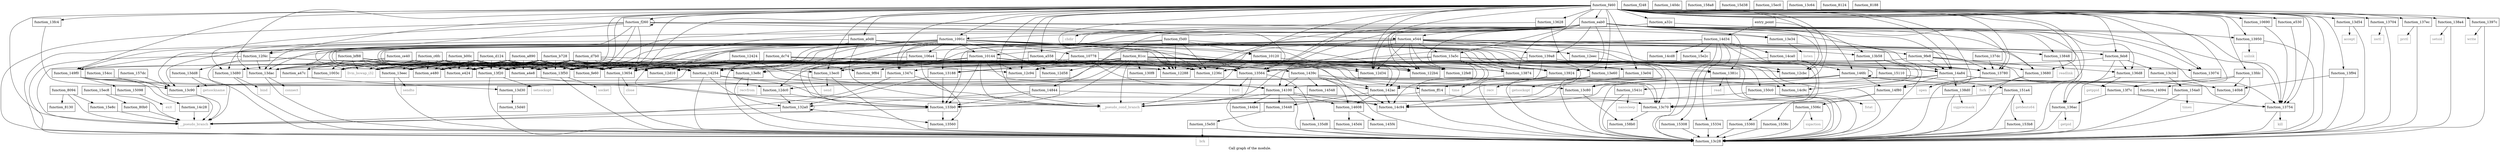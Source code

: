 digraph "Call graph of the module." {
  label="Call graph of the module.";
  node [shape=record];

  Node_function_ff14 [label="{function_ff14}"];
  Node_function_12dc0 [label="{function_12dc0}"];
  Node_function_12288 [label="{function_12288}"];
  Node_function_f248 [label="{function_f248}"];
  Node_function_12d58 [label="{function_12d58}"];
  Node_function_bf88 [label="{function_bf88}"];
  Node_function_c6fc [label="{function_c6fc}"];
  Node_function_12cbc [label="{function_12cbc}"];
  Node_function_ce40 [label="{function_ce40}"];
  Node_function_d124 [label="{function_d124}"];
  Node_function_12d10 [label="{function_12d10}"];
  Node_function_b728 [label="{function_b728}"];
  Node_function_13628 [label="{function_13628}"];
  Node_function_e544 [label="{function_e544}"];
  Node_function_1003c [label="{function_1003c}"];
  Node_function_e424 [label="{function_e424}"];
  Node_function_10120 [label="{function_10120}"];
  Node_function_10144 [label="{function_10144}"];
  Node_function_e480 [label="{function_e480}"];
  Node_function_10690 [label="{function_10690}"];
  Node_function_106a4 [label="{function_106a4}"];
  Node_function_e530 [label="{function_e530}"];
  Node_function_f260 [label="{function_f260}"];
  Node_function_122b4 [label="{function_122b4}"];
  Node_function_f3d0 [label="{function_f3d0}"];
  Node_function_1236c [label="{function_1236c}"];
  Node_function_f460 [label="{function_f460}"];
  Node_function_12424 [label="{function_12424}"];
  Node_function_fe60 [label="{function_fe60}"];
  Node_function_10778 [label="{function_10778}"];
  Node_function_d7b0 [label="{function_d7b0}"];
  Node_function_dc74 [label="{function_dc74}"];
  Node_function_feb8 [label="{function_feb8}"];
  Node_function_1091c [label="{function_1091c}"];
  Node_function_eab0 [label="{function_eab0}"];
  Node_function_12d34 [label="{function_12d34}"];
  Node_function_130f8 [label="{function_130f8}"];
  Node_function_13188 [label="{function_13188}"];
  Node_function_132a0 [label="{function_132a0}"];
  Node_function_133b0 [label="{function_133b0}"];
  Node_function_1347c [label="{function_1347c}"];
  Node_function_13560 [label="{function_13560}"];
  Node_function_13564 [label="{function_13564}"];
  Node_function_14ca0 [label="{function_14ca0}"];
  Node_function_14cd8 [label="{function_14cd8}"];
  Node_function_135d8 [label="{function_135d8}"];
  Node_function_12eec [label="{function_12eec}"];
  Node_function_12f4c [label="{function_12f4c}"];
  Node_function_12fe8 [label="{function_12fe8}"];
  Node_function_13074 [label="{function_13074}"];
  Node_function_13d54 [label="{function_13d54}"];
  Node_function_13d80 [label="{function_13d80}"];
  Node_function_13dac [label="{function_13dac}"];
  Node_function_13dd8 [label="{function_13dd8}"];
  Node_function_13e04 [label="{function_13e04}"];
  Node_function_13e34 [label="{function_13e34}"];
  Node_function_13e60 [label="{function_13e60}"];
  Node_function_13e8c [label="{function_13e8c}"];
  Node_function_13ec0 [label="{function_13ec0}"];
  Node_function_13eec [label="{function_13eec}"];
  Node_function_13f20 [label="{function_13f20}"];
  Node_function_13f50 [label="{function_13f50}"];
  Node_function_13f7c [label="{function_13f7c}"];
  Node_function_13f94 [label="{function_13f94}"];
  Node_function_13fc4 [label="{function_13fc4}"];
  Node_function_13fdc [label="{function_13fdc}"];
  Node_function_14094 [label="{function_14094}"];
  Node_function_140b8 [label="{function_140b8}"];
  Node_function_140dc [label="{function_140dc}"];
  Node_function_14100 [label="{function_14100}"];
  Node_function_14254 [label="{function_14254}"];
  Node_function_142ac [label="{function_142ac}"];
  Node_function_1439c [label="{function_1439c}"];
  Node_function_144b4 [label="{function_144b4}"];
  Node_function_14548 [label="{function_14548}"];
  Node_function_145d4 [label="{function_145d4}"];
  Node_function_145f4 [label="{function_145f4}"];
  Node_function_14608 [label="{function_14608}"];
  Node_function_146fc [label="{function_146fc}"];
  Node_function_14844 [label="{function_14844}"];
  Node_function_149f0 [label="{function_149f0}"];
  Node_function_14a84 [label="{function_14a84}"];
  Node_function_14c28 [label="{function_14c28}"];
  Node_function_14c94 [label="{function_14c94}"];
  Node_function_14c9c [label="{function_14c9c}"];
  Node_function_14d34 [label="{function_14d34}"];
  Node_function_14f80 [label="{function_14f80}"];
  Node_function_1506c [label="{function_1506c}"];
  Node_function_15098 [label="{function_15098}"];
  Node_function_150c0 [label="{function_150c0}"];
  Node_function_15110 [label="{function_15110}"];
  Node_function_151a4 [label="{function_151a4}"];
  Node_function_15308 [label="{function_15308}"];
  Node_function_15334 [label="{function_15334}"];
  Node_function_15360 [label="{function_15360}"];
  Node_function_1538c [label="{function_1538c}"];
  Node_function_153b8 [label="{function_153b8}"];
  Node_function_1541c [label="{function_1541c}"];
  Node_function_15448 [label="{function_15448}"];
  Node_function_154a0 [label="{function_154a0}"];
  Node_function_154cc [label="{function_154cc}"];
  Node_function_157dc [label="{function_157dc}"];
  Node_function_158a8 [label="{function_158a8}"];
  Node_function_158b0 [label="{function_158b0}"];
  Node_function_15d38 [label="{function_15d38}"];
  Node_function_15d40 [label="{function_15d40}"];
  Node_function_15e2c [label="{function_15e2c}"];
  Node_function_15e50 [label="{function_15e50}"];
  Node_function_15e8c [label="{function_15e8c}"];
  Node_function_15ec0 [label="{function_15ec0}"];
  Node_function_15ec8 [label="{function_15ec8}"];
  Node_fcntl [color="gray50", fontcolor="gray50", label="{fcntl}"];
  Node_chdir [color="gray50", fontcolor="gray50", label="{chdir}"];
  Node_close [color="gray50", fontcolor="gray50", label="{close}"];
  Node_fork [color="gray50", fontcolor="gray50", label="{fork}"];
  Node_getpid [color="gray50", fontcolor="gray50", label="{getpid}"];
  Node_getppid [color="gray50", fontcolor="gray50", label="{getppid}"];
  Node_ioctl [color="gray50", fontcolor="gray50", label="{ioctl}"];
  Node_kill [color="gray50", fontcolor="gray50", label="{kill}"];
  Node_open [color="gray50", fontcolor="gray50", label="{open}"];
  Node_prctl [color="gray50", fontcolor="gray50", label="{prctl}"];
  Node_read [color="gray50", fontcolor="gray50", label="{read}"];
  Node_readlink [color="gray50", fontcolor="gray50", label="{readlink}"];
  Node_setsid [color="gray50", fontcolor="gray50", label="{setsid}"];
  Node_sigprocmask [color="gray50", fontcolor="gray50", label="{sigprocmask}"];
  Node_time [color="gray50", fontcolor="gray50", label="{time}"];
  Node_unlink [color="gray50", fontcolor="gray50", label="{unlink}"];
  Node_write [color="gray50", fontcolor="gray50", label="{write}"];
  Node_accept [color="gray50", fontcolor="gray50", label="{accept}"];
  Node_bind [color="gray50", fontcolor="gray50", label="{bind}"];
  Node_connect [color="gray50", fontcolor="gray50", label="{connect}"];
  Node_getsockname [color="gray50", fontcolor="gray50", label="{getsockname}"];
  Node_getsockopt [color="gray50", fontcolor="gray50", label="{getsockopt}"];
  Node_listen [color="gray50", fontcolor="gray50", label="{listen}"];
  Node_recv [color="gray50", fontcolor="gray50", label="{recv}"];
  Node_recvfrom [color="gray50", fontcolor="gray50", label="{recvfrom}"];
  Node_send [color="gray50", fontcolor="gray50", label="{send}"];
  Node_sendto [color="gray50", fontcolor="gray50", label="{sendto}"];
  Node_setsockopt [color="gray50", fontcolor="gray50", label="{setsockopt}"];
  Node_socket [color="gray50", fontcolor="gray50", label="{socket}"];
  Node_sigaction [color="gray50", fontcolor="gray50", label="{sigaction}"];
  Node_exit [color="gray50", fontcolor="gray50", label="{exit}"];
  Node_fstat [color="gray50", fontcolor="gray50", label="{fstat}"];
  Node_getdents64 [color="gray50", fontcolor="gray50", label="{getdents64}"];
  Node_nanosleep [color="gray50", fontcolor="gray50", label="{nanosleep}"];
  Node_times [color="gray50", fontcolor="gray50", label="{times}"];
  Node_brk [color="gray50", fontcolor="gray50", label="{brk}"];
  Node_llvm_bswap_i32 [color="gray50", fontcolor="gray50", label="{llvm_bswap_i32}"];
  Node_function_13654 [label="{function_13654}"];
  Node_function_13680 [label="{function_13680}"];
  Node_function_136ac [label="{function_136ac}"];
  Node_function_136d8 [label="{function_136d8}"];
  Node_function_13704 [label="{function_13704}"];
  Node_function_13754 [label="{function_13754}"];
  Node_function_13780 [label="{function_13780}"];
  Node_function_137dc [label="{function_137dc}"];
  Node_function_137ec [label="{function_137ec}"];
  Node_function_1381c [label="{function_1381c}"];
  Node_function_13848 [label="{function_13848}"];
  Node_function_13874 [label="{function_13874}"];
  Node_function_138a4 [label="{function_138a4}"];
  Node_function_138d0 [label="{function_138d0}"];
  Node_function_13924 [label="{function_13924}"];
  Node_function_13950 [label="{function_13950}"];
  Node_function_1397c [label="{function_1397c}"];
  Node_function_139a8 [label="{function_139a8}"];
  Node_function_13a5c [label="{function_13a5c}"];
  Node_function_13b58 [label="{function_13b58}"];
  Node_function_13c28 [label="{function_13c28}"];
  Node_function_13c34 [label="{function_13c34}"];
  Node_function_13c64 [label="{function_13c64}"];
  Node_function_13c70 [label="{function_13c70}"];
  Node_function_13c80 [label="{function_13c80}"];
  Node_function_13c90 [label="{function_13c90}"];
  Node_function_13d30 [label="{function_13d30}"];
  Node___pseudo_branch [color="gray50", fontcolor="gray50", label="{__pseudo_branch}"];
  Node___pseudo_cond_branch [color="gray50", fontcolor="gray50", label="{__pseudo_cond_branch}"];
  Node_function_8094 [label="{function_8094}"];
  Node_function_80b0 [label="{function_80b0}"];
  Node_function_8124 [label="{function_8124}"];
  Node_function_8130 [label="{function_8130}"];
  Node_function_8188 [label="{function_8188}"];
  Node_entry_point [label="{entry_point}"];
  Node_function_81cc [label="{function_81cc}"];
  Node_function_9f84 [label="{function_9f84}"];
  Node_function_9fe8 [label="{function_9fe8}"];
  Node_function_a0d8 [label="{function_a0d8}"];
  Node_function_a32c [label="{function_a32c}"];
  Node_function_a47c [label="{function_a47c}"];
  Node_function_a4e8 [label="{function_a4e8}"];
  Node_function_a558 [label="{function_a558}"];
  Node_function_a890 [label="{function_a890}"];
  Node_function_12c94 [label="{function_12c94}"];
  Node_function_b00c [label="{function_b00c}"];
  Node_function_ff14 -> Node_function_133b0;
  Node_function_ff14 -> Node_function_13c70;
  Node_function_12dc0 -> Node_function_132a0;
  Node_function_12dc0 -> Node_function_133b0;
  Node_function_bf88 -> Node_function_1003c;
  Node_function_bf88 -> Node_function_e424;
  Node_function_bf88 -> Node_function_e480;
  Node_function_bf88 -> Node_function_fe60;
  Node_function_bf88 -> Node_function_13eec;
  Node_function_bf88 -> Node_function_13f20;
  Node_function_bf88 -> Node_function_13f50;
  Node_function_bf88 -> Node_function_14254;
  Node_function_bf88 -> Node_llvm_bswap_i32;
  Node_function_bf88 -> Node_function_13654;
  Node_function_bf88 -> Node_function_a47c;
  Node_function_bf88 -> Node_function_a4e8;
  Node_function_c6fc -> Node_function_e424;
  Node_function_c6fc -> Node_function_e480;
  Node_function_c6fc -> Node_function_fe60;
  Node_function_c6fc -> Node_function_13eec;
  Node_function_c6fc -> Node_function_13f20;
  Node_function_c6fc -> Node_function_13f50;
  Node_function_c6fc -> Node_function_14254;
  Node_function_c6fc -> Node_llvm_bswap_i32;
  Node_function_c6fc -> Node_function_13654;
  Node_function_c6fc -> Node_function_a47c;
  Node_function_c6fc -> Node_function_a4e8;
  Node_function_ce40 -> Node_function_1003c;
  Node_function_ce40 -> Node_function_fe60;
  Node_function_ce40 -> Node_function_13d80;
  Node_function_ce40 -> Node_function_13dac;
  Node_function_ce40 -> Node_function_13ec0;
  Node_function_ce40 -> Node_function_13f50;
  Node_function_ce40 -> Node_function_14254;
  Node_function_ce40 -> Node_llvm_bswap_i32;
  Node_function_ce40 -> Node_function_a4e8;
  Node_function_d124 -> Node_function_1003c;
  Node_function_d124 -> Node_function_e424;
  Node_function_d124 -> Node_function_e480;
  Node_function_d124 -> Node_function_fe60;
  Node_function_d124 -> Node_function_13eec;
  Node_function_d124 -> Node_function_13f20;
  Node_function_d124 -> Node_function_13f50;
  Node_function_d124 -> Node_function_14254;
  Node_function_d124 -> Node_llvm_bswap_i32;
  Node_function_d124 -> Node_function_13654;
  Node_function_d124 -> Node_function_a4e8;
  Node_function_b728 -> Node_function_1003c;
  Node_function_b728 -> Node_function_e424;
  Node_function_b728 -> Node_function_e480;
  Node_function_b728 -> Node_function_fe60;
  Node_function_b728 -> Node_function_13564;
  Node_function_b728 -> Node_function_13dac;
  Node_function_b728 -> Node_function_13e8c;
  Node_function_b728 -> Node_function_13eec;
  Node_function_b728 -> Node_function_13f20;
  Node_function_b728 -> Node_function_13f50;
  Node_function_b728 -> Node_function_14100;
  Node_function_b728 -> Node_function_14254;
  Node_function_b728 -> Node_llvm_bswap_i32;
  Node_function_b728 -> Node_function_13654;
  Node_function_b728 -> Node_function_13924;
  Node_function_b728 -> Node_function_a4e8;
  Node_function_13628 -> Node_chdir;
  Node_function_13628 -> Node_function_13c28;
  Node_function_e544 -> Node_function_12dc0;
  Node_function_e544 -> Node_function_12288;
  Node_function_e544 -> Node_function_12cbc;
  Node_function_e544 -> Node_function_122b4;
  Node_function_e544 -> Node_function_1236c;
  Node_function_e544 -> Node_function_12d34;
  Node_function_e544 -> Node_function_13188;
  Node_function_e544 -> Node_function_12eec;
  Node_function_e544 -> Node_function_12fe8;
  Node_function_e544 -> Node_function_14a84;
  Node_function_e544 -> Node_function_13654;
  Node_function_e544 -> Node_function_13754;
  Node_function_e544 -> Node_function_13780;
  Node_function_e544 -> Node_function_13848;
  Node_function_e544 -> Node_function_139a8;
  Node_function_e544 -> Node_function_13a5c;
  Node_function_e544 -> Node_function_13b58;
  Node_function_e544 -> Node_function_13c90;
  Node_function_e544 -> Node_function_12c94;
  Node_function_10120 -> Node_function_142ac;
  Node_function_10120 -> Node___pseudo_cond_branch;
  Node_function_10144 -> Node_function_fe60;
  Node_function_10144 -> Node_function_12d34;
  Node_function_10144 -> Node_function_133b0;
  Node_function_10144 -> Node_function_13564;
  Node_function_10144 -> Node_function_13dac;
  Node_function_10144 -> Node_function_13e8c;
  Node_function_10144 -> Node_function_13ec0;
  Node_function_10144 -> Node_function_13f50;
  Node_function_10144 -> Node_function_14254;
  Node_function_10144 -> Node_function_142ac;
  Node_function_10144 -> Node_function_1439c;
  Node_function_10144 -> Node_function_14a84;
  Node_function_10144 -> Node_function_13654;
  Node_function_10144 -> Node_function_13874;
  Node_function_10144 -> Node___pseudo_cond_branch;
  Node_function_10144 -> Node_function_12c94;
  Node_function_10690 -> Node_function_13754;
  Node_function_106a4 -> Node_function_12d34;
  Node_function_106a4 -> Node_function_13564;
  Node_function_106a4 -> Node_function_13dac;
  Node_function_106a4 -> Node_function_13f50;
  Node_function_106a4 -> Node___pseudo_cond_branch;
  Node_function_e530 -> Node_function_13754;
  Node_function_f260 -> Node_function_e544;
  Node_function_f260 -> Node_function_f260;
  Node_function_f260 -> Node_function_13564;
  Node_function_f260 -> Node_function_13d80;
  Node_function_f260 -> Node_function_13dac;
  Node_function_f260 -> Node_function_13e34;
  Node_function_f260 -> Node_function_13f20;
  Node_function_f260 -> Node_function_13f50;
  Node_function_f260 -> Node_function_14a84;
  Node_function_f260 -> Node_function_13654;
  Node_function_f260 -> Node_function_13c28;
  Node_function_f3d0 -> Node_function_12288;
  Node_function_f3d0 -> Node_function_10120;
  Node_function_f3d0 -> Node_function_10144;
  Node_function_f3d0 -> Node_function_122b4;
  Node_function_f3d0 -> Node_function_1236c;
  Node_function_f3d0 -> Node_function_fe60;
  Node_function_f3d0 -> Node_function_133b0;
  Node_function_f460 -> Node_function_ff14;
  Node_function_f460 -> Node_function_12288;
  Node_function_f460 -> Node_function_12cbc;
  Node_function_f460 -> Node_function_13628;
  Node_function_f460 -> Node_function_10690;
  Node_function_f460 -> Node_function_e530;
  Node_function_f460 -> Node_function_f260;
  Node_function_f460 -> Node_function_122b4;
  Node_function_f460 -> Node_function_1236c;
  Node_function_f460 -> Node_function_fe60;
  Node_function_f460 -> Node_function_feb8;
  Node_function_f460 -> Node_function_1091c;
  Node_function_f460 -> Node_function_eab0;
  Node_function_f460 -> Node_function_12d34;
  Node_function_f460 -> Node_function_133b0;
  Node_function_f460 -> Node_function_1347c;
  Node_function_f460 -> Node_function_13564;
  Node_function_f460 -> Node_function_12f4c;
  Node_function_f460 -> Node_function_13074;
  Node_function_f460 -> Node_function_13d54;
  Node_function_f460 -> Node_function_13dac;
  Node_function_f460 -> Node_function_13e04;
  Node_function_f460 -> Node_function_13e60;
  Node_function_f460 -> Node_function_13ec0;
  Node_function_f460 -> Node_function_13f50;
  Node_function_f460 -> Node_function_13f7c;
  Node_function_f460 -> Node_function_13f94;
  Node_function_f460 -> Node_function_13fc4;
  Node_function_f460 -> Node_function_13fdc;
  Node_function_f460 -> Node_function_149f0;
  Node_function_f460 -> Node_function_14a84;
  Node_function_f460 -> Node_function_13654;
  Node_function_f460 -> Node_function_13680;
  Node_function_f460 -> Node_function_13704;
  Node_function_f460 -> Node_function_13754;
  Node_function_f460 -> Node_function_13780;
  Node_function_f460 -> Node_function_137ec;
  Node_function_f460 -> Node_function_13874;
  Node_function_f460 -> Node_function_138a4;
  Node_function_f460 -> Node_function_138d0;
  Node_function_f460 -> Node_function_13950;
  Node_function_f460 -> Node_function_1397c;
  Node_function_f460 -> Node_function_13c28;
  Node_function_f460 -> Node_function_13c70;
  Node_function_f460 -> Node___pseudo_branch;
  Node_function_f460 -> Node___pseudo_cond_branch;
  Node_function_f460 -> Node_function_a0d8;
  Node_function_f460 -> Node_function_a32c;
  Node_function_f460 -> Node_function_a558;
  Node_function_f460 -> Node_function_12c94;
  Node_function_12424 -> Node_function_12d10;
  Node_function_12424 -> Node_function_14100;
  Node_function_10778 -> Node_function_12d10;
  Node_function_10778 -> Node_function_14100;
  Node_function_10778 -> Node_function_1439c;
  Node_function_10778 -> Node_function_12c94;
  Node_function_d7b0 -> Node_function_12288;
  Node_function_d7b0 -> Node_function_12d10;
  Node_function_d7b0 -> Node_function_e424;
  Node_function_d7b0 -> Node_function_e480;
  Node_function_d7b0 -> Node_function_1236c;
  Node_function_d7b0 -> Node_function_fe60;
  Node_function_d7b0 -> Node_function_13eec;
  Node_function_d7b0 -> Node_function_13f20;
  Node_function_d7b0 -> Node_function_13f50;
  Node_function_d7b0 -> Node_function_14254;
  Node_function_d7b0 -> Node_llvm_bswap_i32;
  Node_function_d7b0 -> Node_function_13654;
  Node_function_d7b0 -> Node_function_a4e8;
  Node_function_dc74 -> Node_function_ff14;
  Node_function_dc74 -> Node_function_12288;
  Node_function_dc74 -> Node_function_12d10;
  Node_function_dc74 -> Node_function_e424;
  Node_function_dc74 -> Node_function_e480;
  Node_function_dc74 -> Node_function_122b4;
  Node_function_dc74 -> Node_function_1236c;
  Node_function_dc74 -> Node_function_fe60;
  Node_function_dc74 -> Node_function_12fe8;
  Node_function_dc74 -> Node_function_13eec;
  Node_function_dc74 -> Node_function_13f20;
  Node_function_dc74 -> Node_function_13f50;
  Node_function_dc74 -> Node_function_14254;
  Node_function_dc74 -> Node_function_13654;
  Node_function_dc74 -> Node_function_13780;
  Node_function_dc74 -> Node_function_1381c;
  Node_function_dc74 -> Node_function_13d30;
  Node_function_dc74 -> Node_function_9f84;
  Node_function_dc74 -> Node_function_a4e8;
  Node_function_dc74 -> Node_function_12c94;
  Node_function_feb8 -> Node_function_136ac;
  Node_function_feb8 -> Node_function_136d8;
  Node_function_feb8 -> Node_function_13924;
  Node_function_feb8 -> Node_function_13c34;
  Node_function_1091c -> Node_function_12288;
  Node_function_1091c -> Node_function_12d58;
  Node_function_1091c -> Node_function_e424;
  Node_function_1091c -> Node_function_10120;
  Node_function_1091c -> Node_function_10144;
  Node_function_1091c -> Node_function_e480;
  Node_function_1091c -> Node_function_106a4;
  Node_function_1091c -> Node_function_122b4;
  Node_function_1091c -> Node_function_1236c;
  Node_function_1091c -> Node_function_fe60;
  Node_function_1091c -> Node_function_10778;
  Node_function_1091c -> Node_function_feb8;
  Node_function_1091c -> Node_function_133b0;
  Node_function_1091c -> Node_function_1347c;
  Node_function_1091c -> Node_function_13564;
  Node_function_1091c -> Node_function_12f4c;
  Node_function_1091c -> Node_function_13dac;
  Node_function_1091c -> Node_function_13e04;
  Node_function_1091c -> Node_function_13e60;
  Node_function_1091c -> Node_function_13e8c;
  Node_function_1091c -> Node_function_13ec0;
  Node_function_1091c -> Node_function_13eec;
  Node_function_1091c -> Node_function_13f20;
  Node_function_1091c -> Node_function_13f50;
  Node_function_1091c -> Node_function_14254;
  Node_function_1091c -> Node_function_149f0;
  Node_function_1091c -> Node_llvm_bswap_i32;
  Node_function_1091c -> Node_function_13654;
  Node_function_1091c -> Node_function_13680;
  Node_function_1091c -> Node_function_13874;
  Node_function_1091c -> Node_function_13924;
  Node_function_1091c -> Node_function_13c28;
  Node_function_1091c -> Node_function_13c70;
  Node_function_1091c -> Node_function_13c80;
  Node_function_eab0 -> Node_function_12288;
  Node_function_eab0 -> Node_function_12cbc;
  Node_function_eab0 -> Node_function_e544;
  Node_function_eab0 -> Node_function_122b4;
  Node_function_eab0 -> Node_function_1236c;
  Node_function_eab0 -> Node_function_12d34;
  Node_function_eab0 -> Node_function_13188;
  Node_function_eab0 -> Node_function_133b0;
  Node_function_eab0 -> Node_function_12fe8;
  Node_function_eab0 -> Node_function_13074;
  Node_function_eab0 -> Node_function_13d80;
  Node_function_eab0 -> Node_function_13e34;
  Node_function_eab0 -> Node_function_13f50;
  Node_function_eab0 -> Node_function_14100;
  Node_function_eab0 -> Node_function_14844;
  Node_function_eab0 -> Node_function_14a84;
  Node_function_eab0 -> Node_function_13654;
  Node_function_eab0 -> Node_function_13680;
  Node_function_eab0 -> Node_function_136ac;
  Node_function_eab0 -> Node_function_136d8;
  Node_function_eab0 -> Node_function_13754;
  Node_function_eab0 -> Node_function_13780;
  Node_function_eab0 -> Node_function_1381c;
  Node_function_eab0 -> Node_function_13848;
  Node_function_eab0 -> Node_function_13924;
  Node_function_eab0 -> Node_function_13950;
  Node_function_eab0 -> Node_function_139a8;
  Node_function_eab0 -> Node_function_13a5c;
  Node_function_eab0 -> Node_function_13b58;
  Node_function_13188 -> Node_function_132a0;
  Node_function_13188 -> Node_function_133b0;
  Node_function_132a0 -> Node_function_132a0;
  Node_function_132a0 -> Node_function_13560;
  Node_function_132a0 -> Node___pseudo_branch;
  Node_function_133b0 -> Node_function_13560;
  Node_function_133b0 -> Node___pseudo_branch;
  Node_function_1347c -> Node_function_13560;
  Node_function_1347c -> Node___pseudo_branch;
  Node_function_13564 -> Node_function_135d8;
  Node_function_13564 -> Node_fcntl;
  Node_function_13564 -> Node_function_13c28;
  Node_function_14ca0 -> Node_function_13564;
  Node_function_14ca0 -> Node_function_146fc;
  Node_function_14ca0 -> Node_function_13780;
  Node_function_135d8 -> Node_function_13c28;
  Node_function_12eec -> Node_function_1381c;
  Node_function_12f4c -> Node_function_13dac;
  Node_function_12f4c -> Node_function_13dd8;
  Node_function_12f4c -> Node_function_13f50;
  Node_function_12f4c -> Node_function_13654;
  Node_function_12f4c -> Node_function_13c28;
  Node_function_13d54 -> Node_accept;
  Node_function_13d54 -> Node_function_13c28;
  Node_function_13d80 -> Node_bind;
  Node_function_13d80 -> Node_function_13c28;
  Node_function_13dac -> Node_connect;
  Node_function_13dac -> Node_function_13c28;
  Node_function_13dd8 -> Node_getsockname;
  Node_function_13dd8 -> Node_function_13c28;
  Node_function_13e04 -> Node_getsockopt;
  Node_function_13e04 -> Node_function_13c28;
  Node_function_13e34 -> Node_listen;
  Node_function_13e34 -> Node_function_13c28;
  Node_function_13e60 -> Node_recv;
  Node_function_13e60 -> Node_function_13c28;
  Node_function_13e8c -> Node_recvfrom;
  Node_function_13e8c -> Node_function_13c28;
  Node_function_13ec0 -> Node_send;
  Node_function_13ec0 -> Node_function_13c28;
  Node_function_13eec -> Node_sendto;
  Node_function_13eec -> Node_function_13c28;
  Node_function_13f20 -> Node_setsockopt;
  Node_function_13f20 -> Node_function_13c28;
  Node_function_13f50 -> Node_socket;
  Node_function_13f50 -> Node_function_13c28;
  Node_function_13f7c -> Node_function_136ac;
  Node_function_13f7c -> Node_function_13754;
  Node_function_13f94 -> Node_function_140b8;
  Node_function_13f94 -> Node_function_13c28;
  Node_function_13fc4 -> Node_function_13c90;
  Node_function_13fdc -> Node_function_14094;
  Node_function_13fdc -> Node_function_140b8;
  Node_function_13fdc -> Node_function_14f80;
  Node_function_13fdc -> Node_function_13c28;
  Node_function_14100 -> Node_function_144b4;
  Node_function_14100 -> Node_function_14608;
  Node_function_14100 -> Node_function_14c94;
  Node_function_14100 -> Node_function_15448;
  Node_function_14100 -> Node_function_13c28;
  Node_function_14100 -> Node___pseudo_cond_branch;
  Node_function_14254 -> Node_function_132a0;
  Node_function_14254 -> Node_function_14100;
  Node_function_14254 -> Node_function_13c28;
  Node_function_14254 -> Node___pseudo_cond_branch;
  Node_function_142ac -> Node_function_14608;
  Node_function_142ac -> Node_function_14c94;
  Node_function_142ac -> Node_function_15448;
  Node_function_1439c -> Node_function_14100;
  Node_function_1439c -> Node_function_142ac;
  Node_function_1439c -> Node_function_14548;
  Node_function_1439c -> Node_function_14608;
  Node_function_1439c -> Node_function_14c94;
  Node_function_1439c -> Node_function_13c70;
  Node_function_14608 -> Node_function_145d4;
  Node_function_14608 -> Node_function_145f4;
  Node_function_146fc -> Node_function_13f7c;
  Node_function_146fc -> Node_function_140b8;
  Node_function_146fc -> Node_function_146fc;
  Node_function_146fc -> Node_function_14c94;
  Node_function_146fc -> Node_function_14f80;
  Node_function_146fc -> Node_function_13c90;
  Node_function_146fc -> Node___pseudo_cond_branch;
  Node_function_14844 -> Node_function_132a0;
  Node_function_14844 -> Node_function_133b0;
  Node_function_14844 -> Node_function_13c28;
  Node_function_149f0 -> Node_function_14c28;
  Node_function_149f0 -> Node_function_14c94;
  Node_function_149f0 -> Node_function_14c9c;
  Node_function_149f0 -> Node_function_15098;
  Node_function_149f0 -> Node___pseudo_branch;
  Node_function_14a84 -> Node_function_14094;
  Node_function_14a84 -> Node_function_140b8;
  Node_function_14a84 -> Node_function_14f80;
  Node_function_14a84 -> Node_function_1541c;
  Node_function_14a84 -> Node_function_138d0;
  Node_function_14a84 -> Node_function_13c28;
  Node_function_14c28 -> Node___pseudo_branch;
  Node_function_14d34 -> Node_function_14ca0;
  Node_function_14d34 -> Node_function_14cd8;
  Node_function_14d34 -> Node_function_149f0;
  Node_function_14d34 -> Node_function_15308;
  Node_function_14d34 -> Node_function_15334;
  Node_function_14d34 -> Node_function_15360;
  Node_function_14d34 -> Node_function_1538c;
  Node_function_14d34 -> Node_function_15e2c;
  Node_function_14d34 -> Node_function_13c28;
  Node_function_14d34 -> Node_function_13c90;
  Node_function_14d34 -> Node___pseudo_branch;
  Node_function_14d34 -> Node___pseudo_cond_branch;
  Node_function_14f80 -> Node_function_1506c;
  Node_function_14f80 -> Node_function_13c70;
  Node_function_1506c -> Node_sigaction;
  Node_function_1506c -> Node_function_13c28;
  Node_function_15098 -> Node_exit;
  Node_function_150c0 -> Node_fstat;
  Node_function_150c0 -> Node_function_13c28;
  Node_function_150c0 -> Node___pseudo_cond_branch;
  Node_function_15110 -> Node_function_151a4;
  Node_function_15110 -> Node_function_13c80;
  Node_function_151a4 -> Node_function_153b8;
  Node_function_151a4 -> Node_getdents64;
  Node_function_151a4 -> Node_function_13c28;
  Node_function_151a4 -> Node_function_13c70;
  Node_function_15308 -> Node_function_13c28;
  Node_function_15334 -> Node_function_13c28;
  Node_function_15360 -> Node_function_13c28;
  Node_function_1538c -> Node_function_13c28;
  Node_function_153b8 -> Node_function_13c28;
  Node_function_1541c -> Node_nanosleep;
  Node_function_1541c -> Node_function_13c28;
  Node_function_15448 -> Node_function_15e50;
  Node_function_154a0 -> Node_times;
  Node_function_154a0 -> Node_function_13c28;
  Node_function_154cc -> Node_function_13c90;
  Node_function_157dc -> Node_function_13c90;
  Node_function_15e50 -> Node_brk;
  Node_function_15e50 -> Node_function_13c28;
  Node_function_15e8c -> Node___pseudo_branch;
  Node_function_15ec8 -> Node___pseudo_branch;
  Node_function_15ec8 -> Node_function_80b0;
  Node_function_13654 -> Node_close;
  Node_function_13654 -> Node_function_13c28;
  Node_function_13680 -> Node_fork;
  Node_function_13680 -> Node_function_13c28;
  Node_function_136ac -> Node_getpid;
  Node_function_136ac -> Node_function_13c28;
  Node_function_136d8 -> Node_getppid;
  Node_function_136d8 -> Node_function_13c28;
  Node_function_13704 -> Node_ioctl;
  Node_function_13704 -> Node_function_13c28;
  Node_function_13754 -> Node_kill;
  Node_function_13754 -> Node_function_13c28;
  Node_function_13780 -> Node_open;
  Node_function_13780 -> Node_function_13c28;
  Node_function_137dc -> Node_function_13780;
  Node_function_137ec -> Node_prctl;
  Node_function_137ec -> Node_function_13c28;
  Node_function_1381c -> Node_read;
  Node_function_1381c -> Node_function_13c28;
  Node_function_13848 -> Node_readlink;
  Node_function_13848 -> Node_function_13c28;
  Node_function_13874 -> Node_function_13c28;
  Node_function_138a4 -> Node_setsid;
  Node_function_138a4 -> Node_function_13c28;
  Node_function_138d0 -> Node_sigprocmask;
  Node_function_138d0 -> Node_function_13c28;
  Node_function_13924 -> Node_time;
  Node_function_13924 -> Node_function_13c28;
  Node_function_13950 -> Node_unlink;
  Node_function_13950 -> Node_function_13c28;
  Node_function_1397c -> Node_write;
  Node_function_1397c -> Node_function_13c28;
  Node_function_139a8 -> Node_function_142ac;
  Node_function_139a8 -> Node_function_14c94;
  Node_function_139a8 -> Node_function_14c9c;
  Node_function_139a8 -> Node_function_13654;
  Node_function_139a8 -> Node_function_13c28;
  Node_function_13a5c -> Node_function_13564;
  Node_function_13a5c -> Node_function_14100;
  Node_function_13a5c -> Node_function_14254;
  Node_function_13a5c -> Node_function_142ac;
  Node_function_13a5c -> Node_function_14c94;
  Node_function_13a5c -> Node_function_150c0;
  Node_function_13a5c -> Node_function_13654;
  Node_function_13a5c -> Node_function_13780;
  Node_function_13a5c -> Node_function_13c28;
  Node_function_13b58 -> Node_function_14c94;
  Node_function_13b58 -> Node_function_14c9c;
  Node_function_13b58 -> Node_function_15110;
  Node_function_13c34 -> Node_function_154a0;
  Node_function_13c70 -> Node_function_158b0;
  Node_function_13c80 -> Node_function_158b0;
  Node_function_13c90 -> Node___pseudo_branch;
  Node_function_13d30 -> Node_function_15d40;
  Node_function_8094 -> Node_function_15e8c;
  Node_function_8094 -> Node___pseudo_branch;
  Node_function_8094 -> Node_function_8130;
  Node_function_80b0 -> Node___pseudo_branch;
  Node_entry_point -> Node_function_146fc;
  Node_entry_point -> Node_function_14d34;
  Node_function_81cc -> Node_function_12dc0;
  Node_function_81cc -> Node_function_12288;
  Node_function_81cc -> Node_function_12d58;
  Node_function_81cc -> Node_function_12cbc;
  Node_function_81cc -> Node_function_122b4;
  Node_function_81cc -> Node_function_1236c;
  Node_function_81cc -> Node_function_fe60;
  Node_function_81cc -> Node_function_12d34;
  Node_function_81cc -> Node_function_130f8;
  Node_function_81cc -> Node_function_13188;
  Node_function_81cc -> Node_function_133b0;
  Node_function_81cc -> Node_function_1347c;
  Node_function_81cc -> Node_function_13564;
  Node_function_81cc -> Node_function_12fe8;
  Node_function_81cc -> Node_function_13074;
  Node_function_81cc -> Node_function_13dac;
  Node_function_81cc -> Node_function_13e04;
  Node_function_81cc -> Node_function_13e60;
  Node_function_81cc -> Node_function_13ec0;
  Node_function_81cc -> Node_function_13f20;
  Node_function_81cc -> Node_function_13f50;
  Node_function_81cc -> Node_function_14254;
  Node_function_81cc -> Node_function_14a84;
  Node_function_81cc -> Node_llvm_bswap_i32;
  Node_function_81cc -> Node_function_13654;
  Node_function_81cc -> Node_function_13874;
  Node_function_81cc -> Node_function_13924;
  Node_function_81cc -> Node_function_13c28;
  Node_function_81cc -> Node_function_13c70;
  Node_function_81cc -> Node_function_13c80;
  Node_function_81cc -> Node_function_13c90;
  Node_function_81cc -> Node___pseudo_cond_branch;
  Node_function_81cc -> Node_function_9f84;
  Node_function_81cc -> Node_function_a4e8;
  Node_function_81cc -> Node_function_12c94;
  Node_function_9fe8 -> Node_function_149f0;
  Node_function_9fe8 -> Node_function_14a84;
  Node_function_9fe8 -> Node_function_13680;
  Node_function_9fe8 -> Node_function_136d8;
  Node_function_9fe8 -> Node_function_13754;
  Node_function_9fe8 -> Node___pseudo_branch;
  Node_function_a0d8 -> Node_function_12d10;
  Node_function_a0d8 -> Node_function_14254;
  Node_function_a0d8 -> Node_function_142ac;
  Node_function_a0d8 -> Node_function_13c28;
  Node_function_a0d8 -> Node___pseudo_cond_branch;
  Node_function_a0d8 -> Node_function_9fe8;
  Node_function_a32c -> Node_function_1091c;
  Node_function_a32c -> Node_function_13754;
  Node_function_a47c -> Node_function_13d30;
  Node_function_a4e8 -> Node_function_12dc0;
  Node_function_a558 -> Node_function_14254;
  Node_function_a558 -> Node_function_1439c;
  Node_function_a890 -> Node_function_12d10;
  Node_function_a890 -> Node_function_1003c;
  Node_function_a890 -> Node_function_e424;
  Node_function_a890 -> Node_function_e480;
  Node_function_a890 -> Node_function_fe60;
  Node_function_a890 -> Node_function_13eec;
  Node_function_a890 -> Node_function_13f20;
  Node_function_a890 -> Node_function_13f50;
  Node_function_a890 -> Node_function_14254;
  Node_function_a890 -> Node_llvm_bswap_i32;
  Node_function_a890 -> Node_function_13654;
  Node_function_a890 -> Node_function_a4e8;
  Node_function_b00c -> Node_function_1003c;
  Node_function_b00c -> Node_function_e424;
  Node_function_b00c -> Node_function_e480;
  Node_function_b00c -> Node_function_fe60;
  Node_function_b00c -> Node_function_13eec;
  Node_function_b00c -> Node_function_13f20;
  Node_function_b00c -> Node_function_13f50;
  Node_function_b00c -> Node_function_14254;
  Node_function_b00c -> Node_llvm_bswap_i32;
  Node_function_b00c -> Node_function_13654;
  Node_function_b00c -> Node_function_a4e8;
}
